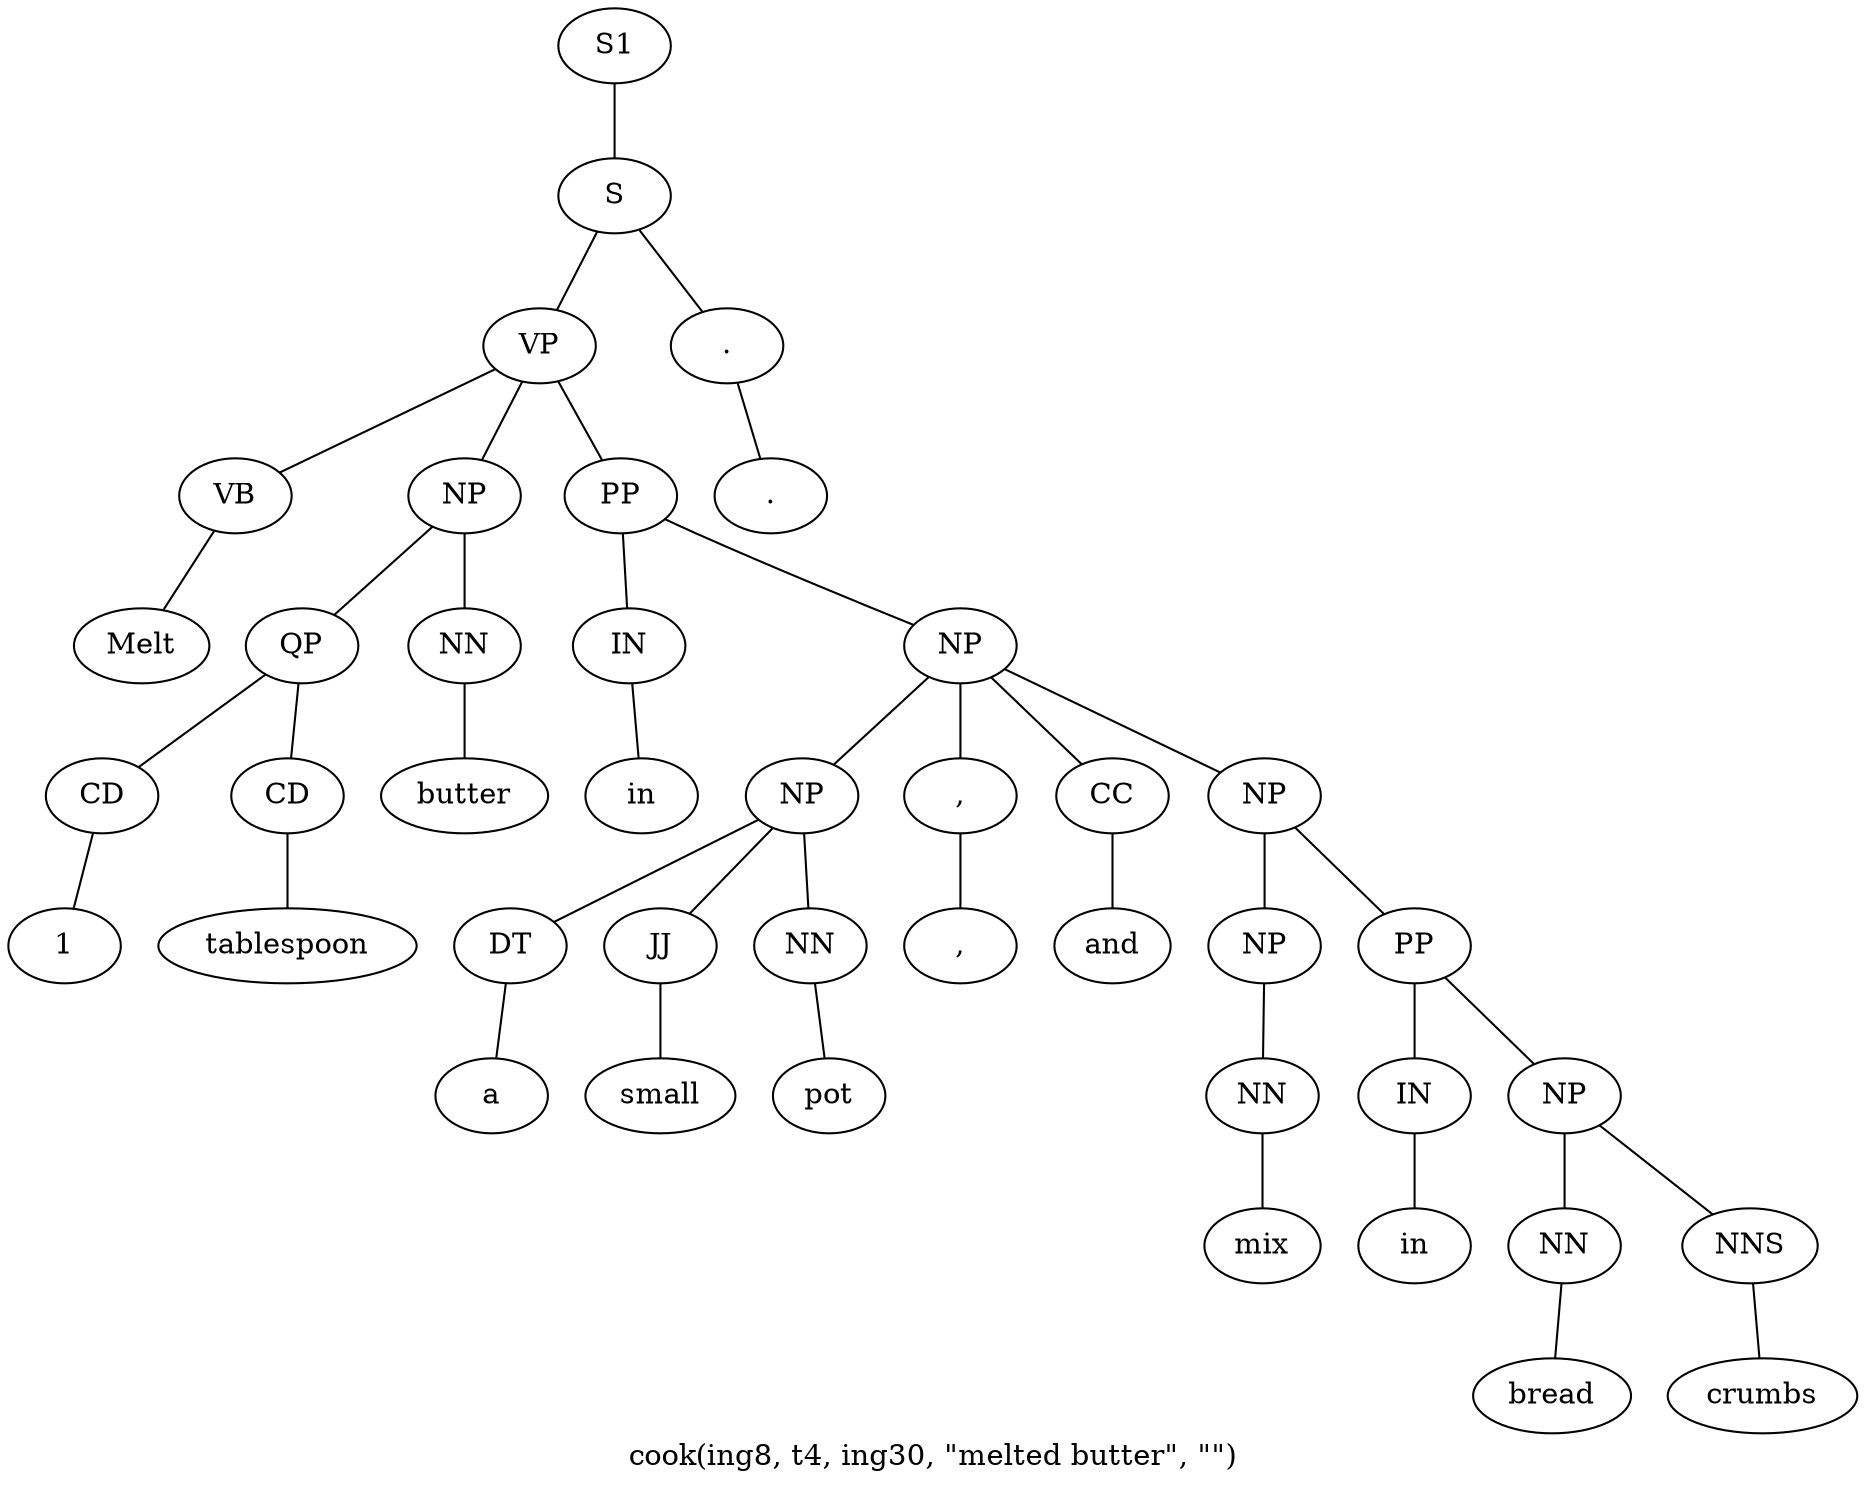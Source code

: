 graph SyntaxGraph {
	label = "cook(ing8, t4, ing30, \"melted butter\", \"\")";
	Node0 [label="S1"];
	Node1 [label="S"];
	Node2 [label="VP"];
	Node3 [label="VB"];
	Node4 [label="Melt"];
	Node5 [label="NP"];
	Node6 [label="QP"];
	Node7 [label="CD"];
	Node8 [label="1"];
	Node9 [label="CD"];
	Node10 [label="tablespoon"];
	Node11 [label="NN"];
	Node12 [label="butter"];
	Node13 [label="PP"];
	Node14 [label="IN"];
	Node15 [label="in"];
	Node16 [label="NP"];
	Node17 [label="NP"];
	Node18 [label="DT"];
	Node19 [label="a"];
	Node20 [label="JJ"];
	Node21 [label="small"];
	Node22 [label="NN"];
	Node23 [label="pot"];
	Node24 [label=","];
	Node25 [label=","];
	Node26 [label="CC"];
	Node27 [label="and"];
	Node28 [label="NP"];
	Node29 [label="NP"];
	Node30 [label="NN"];
	Node31 [label="mix"];
	Node32 [label="PP"];
	Node33 [label="IN"];
	Node34 [label="in"];
	Node35 [label="NP"];
	Node36 [label="NN"];
	Node37 [label="bread"];
	Node38 [label="NNS"];
	Node39 [label="crumbs"];
	Node40 [label="."];
	Node41 [label="."];

	Node0 -- Node1;
	Node1 -- Node2;
	Node1 -- Node40;
	Node2 -- Node3;
	Node2 -- Node5;
	Node2 -- Node13;
	Node3 -- Node4;
	Node5 -- Node6;
	Node5 -- Node11;
	Node6 -- Node7;
	Node6 -- Node9;
	Node7 -- Node8;
	Node9 -- Node10;
	Node11 -- Node12;
	Node13 -- Node14;
	Node13 -- Node16;
	Node14 -- Node15;
	Node16 -- Node17;
	Node16 -- Node24;
	Node16 -- Node26;
	Node16 -- Node28;
	Node17 -- Node18;
	Node17 -- Node20;
	Node17 -- Node22;
	Node18 -- Node19;
	Node20 -- Node21;
	Node22 -- Node23;
	Node24 -- Node25;
	Node26 -- Node27;
	Node28 -- Node29;
	Node28 -- Node32;
	Node29 -- Node30;
	Node30 -- Node31;
	Node32 -- Node33;
	Node32 -- Node35;
	Node33 -- Node34;
	Node35 -- Node36;
	Node35 -- Node38;
	Node36 -- Node37;
	Node38 -- Node39;
	Node40 -- Node41;
}
